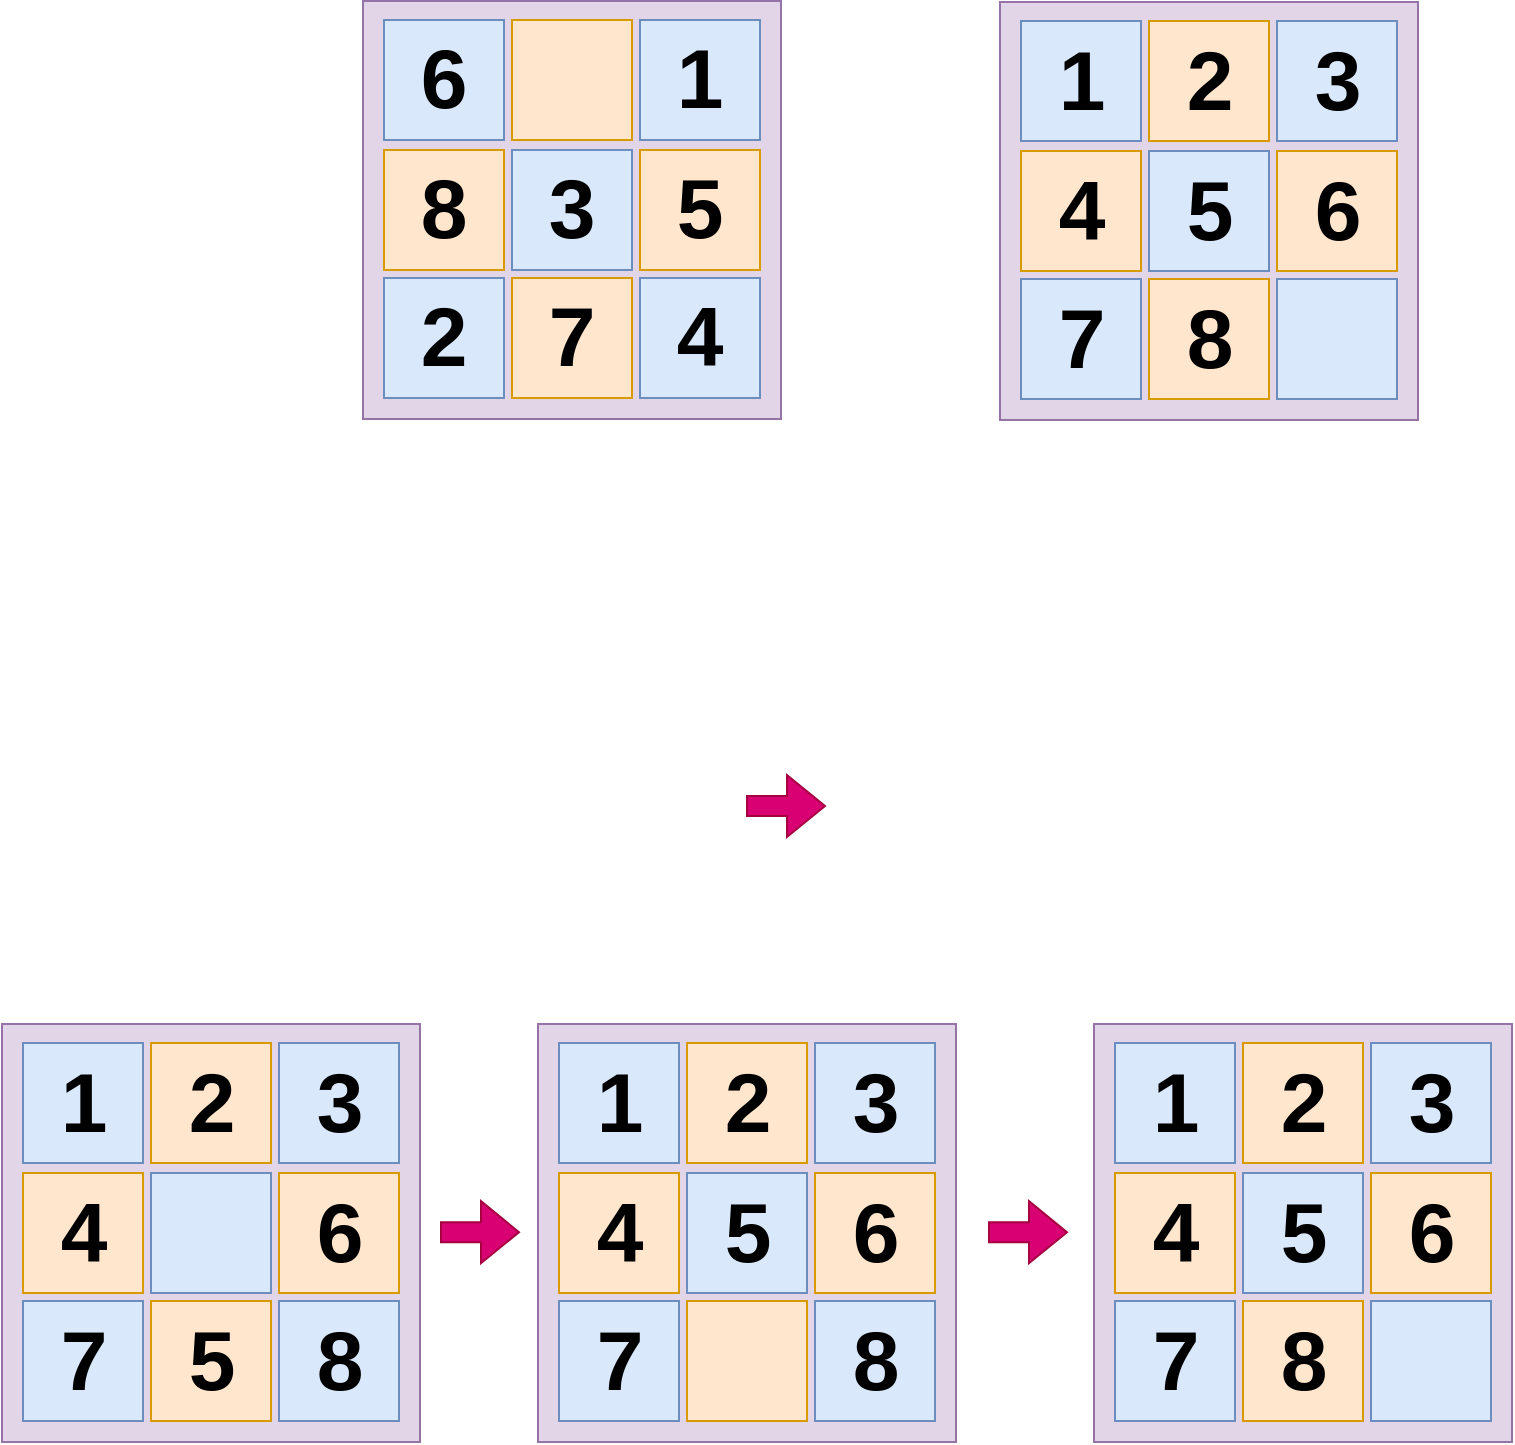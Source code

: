 <mxfile version="19.0.2" type="device"><diagram id="Quh1N8-jULLtkvHLcnSK" name="Page-1"><mxGraphModel dx="969" dy="2071" grid="0" gridSize="10" guides="1" tooltips="1" connect="1" arrows="1" fold="1" page="1" pageScale="1" pageWidth="850" pageHeight="1100" math="0" shadow="0"><root><mxCell id="0"/><mxCell id="1" parent="0"/><mxCell id="Hgjn3_-AGaaRtB-qMPpp-10" value="" style="whiteSpace=wrap;html=1;aspect=fixed;fontSize=42;fillColor=#e1d5e7;strokeColor=#9673a6;" parent="1" vertex="1"><mxGeometry x="208.5" y="148.5" width="209" height="209" as="geometry"/></mxCell><mxCell id="Hgjn3_-AGaaRtB-qMPpp-1" value="&lt;font size=&quot;1&quot; style=&quot;&quot;&gt;&lt;b style=&quot;font-size: 42px;&quot;&gt;6&lt;/b&gt;&lt;/font&gt;" style="rounded=0;whiteSpace=wrap;html=1;fillColor=#dae8fc;strokeColor=#6c8ebf;" parent="1" vertex="1"><mxGeometry x="219" y="158" width="60" height="60" as="geometry"/></mxCell><mxCell id="Hgjn3_-AGaaRtB-qMPpp-2" value="" style="rounded=0;whiteSpace=wrap;html=1;fillColor=#ffe6cc;strokeColor=#d79b00;" parent="1" vertex="1"><mxGeometry x="283" y="158" width="60" height="60" as="geometry"/></mxCell><mxCell id="Hgjn3_-AGaaRtB-qMPpp-3" value="&lt;b style=&quot;font-size: 42px;&quot;&gt;1&lt;/b&gt;" style="rounded=0;whiteSpace=wrap;html=1;fillColor=#dae8fc;strokeColor=#6c8ebf;" parent="1" vertex="1"><mxGeometry x="347" y="158" width="60" height="60" as="geometry"/></mxCell><mxCell id="Hgjn3_-AGaaRtB-qMPpp-4" value="&lt;b style=&quot;font-size: 42px;&quot;&gt;8&lt;/b&gt;" style="rounded=0;whiteSpace=wrap;html=1;fillColor=#ffe6cc;strokeColor=#d79b00;" parent="1" vertex="1"><mxGeometry x="219" y="223" width="60" height="60" as="geometry"/></mxCell><mxCell id="Hgjn3_-AGaaRtB-qMPpp-5" value="&lt;b style=&quot;font-size: 42px;&quot;&gt;3&lt;/b&gt;" style="rounded=0;whiteSpace=wrap;html=1;fillColor=#dae8fc;strokeColor=#6c8ebf;" parent="1" vertex="1"><mxGeometry x="283" y="223" width="60" height="60" as="geometry"/></mxCell><mxCell id="Hgjn3_-AGaaRtB-qMPpp-6" value="&lt;b style=&quot;font-size: 42px;&quot;&gt;5&lt;/b&gt;" style="rounded=0;whiteSpace=wrap;html=1;fillColor=#ffe6cc;strokeColor=#d79b00;" parent="1" vertex="1"><mxGeometry x="347" y="223" width="60" height="60" as="geometry"/></mxCell><mxCell id="Hgjn3_-AGaaRtB-qMPpp-7" value="&lt;b style=&quot;font-size: 42px;&quot;&gt;2&lt;/b&gt;" style="rounded=0;whiteSpace=wrap;html=1;fillColor=#dae8fc;strokeColor=#6c8ebf;" parent="1" vertex="1"><mxGeometry x="219" y="287" width="60" height="60" as="geometry"/></mxCell><mxCell id="Hgjn3_-AGaaRtB-qMPpp-8" value="&lt;b style=&quot;font-size: 42px;&quot;&gt;7&lt;/b&gt;" style="rounded=0;whiteSpace=wrap;html=1;fillColor=#ffe6cc;strokeColor=#d79b00;" parent="1" vertex="1"><mxGeometry x="283" y="287" width="60" height="60" as="geometry"/></mxCell><mxCell id="Hgjn3_-AGaaRtB-qMPpp-9" value="&lt;b style=&quot;font-size: 42px;&quot;&gt;4&lt;/b&gt;" style="rounded=0;whiteSpace=wrap;html=1;fillColor=#dae8fc;strokeColor=#6c8ebf;" parent="1" vertex="1"><mxGeometry x="347" y="287" width="60" height="60" as="geometry"/></mxCell><mxCell id="Hgjn3_-AGaaRtB-qMPpp-22" value="" style="group" parent="1" vertex="1" connectable="0"><mxGeometry x="527" y="149" width="209" height="209" as="geometry"/></mxCell><mxCell id="Hgjn3_-AGaaRtB-qMPpp-11" value="" style="whiteSpace=wrap;html=1;aspect=fixed;fontSize=42;fillColor=#e1d5e7;strokeColor=#9673a6;" parent="Hgjn3_-AGaaRtB-qMPpp-22" vertex="1"><mxGeometry width="209" height="209" as="geometry"/></mxCell><mxCell id="Hgjn3_-AGaaRtB-qMPpp-12" value="&lt;font size=&quot;1&quot; style=&quot;&quot;&gt;&lt;b style=&quot;font-size: 42px;&quot;&gt;1&lt;/b&gt;&lt;/font&gt;" style="rounded=0;whiteSpace=wrap;html=1;fillColor=#dae8fc;strokeColor=#6c8ebf;" parent="Hgjn3_-AGaaRtB-qMPpp-22" vertex="1"><mxGeometry x="10.5" y="9.5" width="60" height="60" as="geometry"/></mxCell><mxCell id="Hgjn3_-AGaaRtB-qMPpp-13" value="&lt;b style=&quot;font-size: 42px;&quot;&gt;2&lt;/b&gt;" style="rounded=0;whiteSpace=wrap;html=1;fillColor=#ffe6cc;strokeColor=#d79b00;" parent="Hgjn3_-AGaaRtB-qMPpp-22" vertex="1"><mxGeometry x="74.5" y="9.5" width="60" height="60" as="geometry"/></mxCell><mxCell id="Hgjn3_-AGaaRtB-qMPpp-14" value="&lt;b style=&quot;font-size: 42px;&quot;&gt;3&lt;/b&gt;" style="rounded=0;whiteSpace=wrap;html=1;fillColor=#dae8fc;strokeColor=#6c8ebf;" parent="Hgjn3_-AGaaRtB-qMPpp-22" vertex="1"><mxGeometry x="138.5" y="9.5" width="60" height="60" as="geometry"/></mxCell><mxCell id="Hgjn3_-AGaaRtB-qMPpp-15" value="&lt;b style=&quot;font-size: 42px;&quot;&gt;4&lt;/b&gt;" style="rounded=0;whiteSpace=wrap;html=1;fillColor=#ffe6cc;strokeColor=#d79b00;" parent="Hgjn3_-AGaaRtB-qMPpp-22" vertex="1"><mxGeometry x="10.5" y="74.5" width="60" height="60" as="geometry"/></mxCell><mxCell id="Hgjn3_-AGaaRtB-qMPpp-16" value="&lt;b style=&quot;font-size: 42px;&quot;&gt;5&lt;/b&gt;" style="rounded=0;whiteSpace=wrap;html=1;fillColor=#dae8fc;strokeColor=#6c8ebf;" parent="Hgjn3_-AGaaRtB-qMPpp-22" vertex="1"><mxGeometry x="74.5" y="74.5" width="60" height="60" as="geometry"/></mxCell><mxCell id="Hgjn3_-AGaaRtB-qMPpp-17" value="&lt;b style=&quot;font-size: 42px;&quot;&gt;6&lt;/b&gt;" style="rounded=0;whiteSpace=wrap;html=1;fillColor=#ffe6cc;strokeColor=#d79b00;" parent="Hgjn3_-AGaaRtB-qMPpp-22" vertex="1"><mxGeometry x="138.5" y="74.5" width="60" height="60" as="geometry"/></mxCell><mxCell id="Hgjn3_-AGaaRtB-qMPpp-18" value="&lt;b style=&quot;font-size: 42px;&quot;&gt;7&lt;/b&gt;" style="rounded=0;whiteSpace=wrap;html=1;fillColor=#dae8fc;strokeColor=#6c8ebf;" parent="Hgjn3_-AGaaRtB-qMPpp-22" vertex="1"><mxGeometry x="10.5" y="138.5" width="60" height="60" as="geometry"/></mxCell><mxCell id="Hgjn3_-AGaaRtB-qMPpp-19" value="&lt;b style=&quot;font-size: 42px;&quot;&gt;8&lt;/b&gt;" style="rounded=0;whiteSpace=wrap;html=1;fillColor=#ffe6cc;strokeColor=#d79b00;" parent="Hgjn3_-AGaaRtB-qMPpp-22" vertex="1"><mxGeometry x="74.5" y="138.5" width="60" height="60" as="geometry"/></mxCell><mxCell id="Hgjn3_-AGaaRtB-qMPpp-20" value="" style="rounded=0;whiteSpace=wrap;html=1;fillColor=#dae8fc;strokeColor=#6c8ebf;" parent="Hgjn3_-AGaaRtB-qMPpp-22" vertex="1"><mxGeometry x="138.5" y="138.5" width="60" height="60" as="geometry"/></mxCell><mxCell id="PRWyckUb6YEFvUn5cv6j-1" value="" style="group" vertex="1" connectable="0" parent="1"><mxGeometry x="28" y="660" width="209" height="209" as="geometry"/></mxCell><mxCell id="PRWyckUb6YEFvUn5cv6j-2" value="" style="whiteSpace=wrap;html=1;aspect=fixed;fontSize=42;fillColor=#e1d5e7;strokeColor=#9673a6;" vertex="1" parent="PRWyckUb6YEFvUn5cv6j-1"><mxGeometry width="209" height="209" as="geometry"/></mxCell><mxCell id="PRWyckUb6YEFvUn5cv6j-3" value="&lt;font size=&quot;1&quot; style=&quot;&quot;&gt;&lt;b style=&quot;font-size: 42px;&quot;&gt;1&lt;/b&gt;&lt;/font&gt;" style="rounded=0;whiteSpace=wrap;html=1;fillColor=#dae8fc;strokeColor=#6c8ebf;" vertex="1" parent="PRWyckUb6YEFvUn5cv6j-1"><mxGeometry x="10.5" y="9.5" width="60" height="60" as="geometry"/></mxCell><mxCell id="PRWyckUb6YEFvUn5cv6j-4" value="&lt;b style=&quot;font-size: 42px;&quot;&gt;2&lt;/b&gt;" style="rounded=0;whiteSpace=wrap;html=1;fillColor=#ffe6cc;strokeColor=#d79b00;" vertex="1" parent="PRWyckUb6YEFvUn5cv6j-1"><mxGeometry x="74.5" y="9.5" width="60" height="60" as="geometry"/></mxCell><mxCell id="PRWyckUb6YEFvUn5cv6j-5" value="&lt;b style=&quot;font-size: 42px;&quot;&gt;3&lt;/b&gt;" style="rounded=0;whiteSpace=wrap;html=1;fillColor=#dae8fc;strokeColor=#6c8ebf;" vertex="1" parent="PRWyckUb6YEFvUn5cv6j-1"><mxGeometry x="138.5" y="9.5" width="60" height="60" as="geometry"/></mxCell><mxCell id="PRWyckUb6YEFvUn5cv6j-6" value="&lt;b style=&quot;font-size: 42px;&quot;&gt;4&lt;/b&gt;" style="rounded=0;whiteSpace=wrap;html=1;fillColor=#ffe6cc;strokeColor=#d79b00;" vertex="1" parent="PRWyckUb6YEFvUn5cv6j-1"><mxGeometry x="10.5" y="74.5" width="60" height="60" as="geometry"/></mxCell><mxCell id="PRWyckUb6YEFvUn5cv6j-7" value="" style="rounded=0;whiteSpace=wrap;html=1;fillColor=#dae8fc;strokeColor=#6c8ebf;" vertex="1" parent="PRWyckUb6YEFvUn5cv6j-1"><mxGeometry x="74.5" y="74.5" width="60" height="60" as="geometry"/></mxCell><mxCell id="PRWyckUb6YEFvUn5cv6j-8" value="&lt;b style=&quot;font-size: 42px;&quot;&gt;6&lt;/b&gt;" style="rounded=0;whiteSpace=wrap;html=1;fillColor=#ffe6cc;strokeColor=#d79b00;" vertex="1" parent="PRWyckUb6YEFvUn5cv6j-1"><mxGeometry x="138.5" y="74.5" width="60" height="60" as="geometry"/></mxCell><mxCell id="PRWyckUb6YEFvUn5cv6j-9" value="&lt;b style=&quot;font-size: 42px;&quot;&gt;7&lt;/b&gt;" style="rounded=0;whiteSpace=wrap;html=1;fillColor=#dae8fc;strokeColor=#6c8ebf;" vertex="1" parent="PRWyckUb6YEFvUn5cv6j-1"><mxGeometry x="10.5" y="138.5" width="60" height="60" as="geometry"/></mxCell><mxCell id="PRWyckUb6YEFvUn5cv6j-10" value="&lt;b style=&quot;font-size: 42px;&quot;&gt;5&lt;/b&gt;" style="rounded=0;whiteSpace=wrap;html=1;fillColor=#ffe6cc;strokeColor=#d79b00;" vertex="1" parent="PRWyckUb6YEFvUn5cv6j-1"><mxGeometry x="74.5" y="138.5" width="60" height="60" as="geometry"/></mxCell><mxCell id="PRWyckUb6YEFvUn5cv6j-11" value="&lt;b style=&quot;font-size: 42px;&quot;&gt;8&lt;/b&gt;" style="rounded=0;whiteSpace=wrap;html=1;fillColor=#dae8fc;strokeColor=#6c8ebf;" vertex="1" parent="PRWyckUb6YEFvUn5cv6j-1"><mxGeometry x="138.5" y="138.5" width="60" height="60" as="geometry"/></mxCell><mxCell id="PRWyckUb6YEFvUn5cv6j-12" value="" style="group" vertex="1" connectable="0" parent="1"><mxGeometry x="296" y="660" width="209" height="209" as="geometry"/></mxCell><mxCell id="PRWyckUb6YEFvUn5cv6j-13" value="" style="whiteSpace=wrap;html=1;aspect=fixed;fontSize=42;fillColor=#e1d5e7;strokeColor=#9673a6;" vertex="1" parent="PRWyckUb6YEFvUn5cv6j-12"><mxGeometry width="209" height="209" as="geometry"/></mxCell><mxCell id="PRWyckUb6YEFvUn5cv6j-14" value="&lt;font size=&quot;1&quot; style=&quot;&quot;&gt;&lt;b style=&quot;font-size: 42px;&quot;&gt;1&lt;/b&gt;&lt;/font&gt;" style="rounded=0;whiteSpace=wrap;html=1;fillColor=#dae8fc;strokeColor=#6c8ebf;" vertex="1" parent="PRWyckUb6YEFvUn5cv6j-12"><mxGeometry x="10.5" y="9.5" width="60" height="60" as="geometry"/></mxCell><mxCell id="PRWyckUb6YEFvUn5cv6j-15" value="&lt;b style=&quot;font-size: 42px;&quot;&gt;2&lt;/b&gt;" style="rounded=0;whiteSpace=wrap;html=1;fillColor=#ffe6cc;strokeColor=#d79b00;" vertex="1" parent="PRWyckUb6YEFvUn5cv6j-12"><mxGeometry x="74.5" y="9.5" width="60" height="60" as="geometry"/></mxCell><mxCell id="PRWyckUb6YEFvUn5cv6j-16" value="&lt;b style=&quot;font-size: 42px;&quot;&gt;3&lt;/b&gt;" style="rounded=0;whiteSpace=wrap;html=1;fillColor=#dae8fc;strokeColor=#6c8ebf;" vertex="1" parent="PRWyckUb6YEFvUn5cv6j-12"><mxGeometry x="138.5" y="9.5" width="60" height="60" as="geometry"/></mxCell><mxCell id="PRWyckUb6YEFvUn5cv6j-17" value="&lt;b style=&quot;font-size: 42px;&quot;&gt;4&lt;/b&gt;" style="rounded=0;whiteSpace=wrap;html=1;fillColor=#ffe6cc;strokeColor=#d79b00;" vertex="1" parent="PRWyckUb6YEFvUn5cv6j-12"><mxGeometry x="10.5" y="74.5" width="60" height="60" as="geometry"/></mxCell><mxCell id="PRWyckUb6YEFvUn5cv6j-18" value="&lt;b style=&quot;font-size: 42px;&quot;&gt;5&lt;/b&gt;" style="rounded=0;whiteSpace=wrap;html=1;fillColor=#dae8fc;strokeColor=#6c8ebf;" vertex="1" parent="PRWyckUb6YEFvUn5cv6j-12"><mxGeometry x="74.5" y="74.5" width="60" height="60" as="geometry"/></mxCell><mxCell id="PRWyckUb6YEFvUn5cv6j-19" value="&lt;b style=&quot;font-size: 42px;&quot;&gt;6&lt;/b&gt;" style="rounded=0;whiteSpace=wrap;html=1;fillColor=#ffe6cc;strokeColor=#d79b00;" vertex="1" parent="PRWyckUb6YEFvUn5cv6j-12"><mxGeometry x="138.5" y="74.5" width="60" height="60" as="geometry"/></mxCell><mxCell id="PRWyckUb6YEFvUn5cv6j-20" value="&lt;b style=&quot;font-size: 42px;&quot;&gt;7&lt;/b&gt;" style="rounded=0;whiteSpace=wrap;html=1;fillColor=#dae8fc;strokeColor=#6c8ebf;" vertex="1" parent="PRWyckUb6YEFvUn5cv6j-12"><mxGeometry x="10.5" y="138.5" width="60" height="60" as="geometry"/></mxCell><mxCell id="PRWyckUb6YEFvUn5cv6j-21" value="" style="rounded=0;whiteSpace=wrap;html=1;fillColor=#ffe6cc;strokeColor=#d79b00;" vertex="1" parent="PRWyckUb6YEFvUn5cv6j-12"><mxGeometry x="74.5" y="138.5" width="60" height="60" as="geometry"/></mxCell><mxCell id="PRWyckUb6YEFvUn5cv6j-22" value="&lt;b style=&quot;font-size: 42px;&quot;&gt;8&lt;/b&gt;" style="rounded=0;whiteSpace=wrap;html=1;fillColor=#dae8fc;strokeColor=#6c8ebf;" vertex="1" parent="PRWyckUb6YEFvUn5cv6j-12"><mxGeometry x="138.5" y="138.5" width="60" height="60" as="geometry"/></mxCell><mxCell id="PRWyckUb6YEFvUn5cv6j-45" value="" style="group" vertex="1" connectable="0" parent="1"><mxGeometry x="574" y="660" width="209" height="209" as="geometry"/></mxCell><mxCell id="PRWyckUb6YEFvUn5cv6j-46" value="" style="whiteSpace=wrap;html=1;aspect=fixed;fontSize=42;fillColor=#e1d5e7;strokeColor=#9673a6;" vertex="1" parent="PRWyckUb6YEFvUn5cv6j-45"><mxGeometry width="209" height="209" as="geometry"/></mxCell><mxCell id="PRWyckUb6YEFvUn5cv6j-47" value="&lt;font size=&quot;1&quot; style=&quot;&quot;&gt;&lt;b style=&quot;font-size: 42px;&quot;&gt;1&lt;/b&gt;&lt;/font&gt;" style="rounded=0;whiteSpace=wrap;html=1;fillColor=#dae8fc;strokeColor=#6c8ebf;" vertex="1" parent="PRWyckUb6YEFvUn5cv6j-45"><mxGeometry x="10.5" y="9.5" width="60" height="60" as="geometry"/></mxCell><mxCell id="PRWyckUb6YEFvUn5cv6j-48" value="&lt;b style=&quot;font-size: 42px;&quot;&gt;2&lt;/b&gt;" style="rounded=0;whiteSpace=wrap;html=1;fillColor=#ffe6cc;strokeColor=#d79b00;" vertex="1" parent="PRWyckUb6YEFvUn5cv6j-45"><mxGeometry x="74.5" y="9.5" width="60" height="60" as="geometry"/></mxCell><mxCell id="PRWyckUb6YEFvUn5cv6j-49" value="&lt;b style=&quot;font-size: 42px;&quot;&gt;3&lt;/b&gt;" style="rounded=0;whiteSpace=wrap;html=1;fillColor=#dae8fc;strokeColor=#6c8ebf;" vertex="1" parent="PRWyckUb6YEFvUn5cv6j-45"><mxGeometry x="138.5" y="9.5" width="60" height="60" as="geometry"/></mxCell><mxCell id="PRWyckUb6YEFvUn5cv6j-50" value="&lt;b style=&quot;font-size: 42px;&quot;&gt;4&lt;/b&gt;" style="rounded=0;whiteSpace=wrap;html=1;fillColor=#ffe6cc;strokeColor=#d79b00;" vertex="1" parent="PRWyckUb6YEFvUn5cv6j-45"><mxGeometry x="10.5" y="74.5" width="60" height="60" as="geometry"/></mxCell><mxCell id="PRWyckUb6YEFvUn5cv6j-51" value="&lt;b style=&quot;font-size: 42px;&quot;&gt;5&lt;/b&gt;" style="rounded=0;whiteSpace=wrap;html=1;fillColor=#dae8fc;strokeColor=#6c8ebf;" vertex="1" parent="PRWyckUb6YEFvUn5cv6j-45"><mxGeometry x="74.5" y="74.5" width="60" height="60" as="geometry"/></mxCell><mxCell id="PRWyckUb6YEFvUn5cv6j-52" value="&lt;b style=&quot;font-size: 42px;&quot;&gt;6&lt;/b&gt;" style="rounded=0;whiteSpace=wrap;html=1;fillColor=#ffe6cc;strokeColor=#d79b00;" vertex="1" parent="PRWyckUb6YEFvUn5cv6j-45"><mxGeometry x="138.5" y="74.5" width="60" height="60" as="geometry"/></mxCell><mxCell id="PRWyckUb6YEFvUn5cv6j-53" value="&lt;b style=&quot;font-size: 42px;&quot;&gt;7&lt;/b&gt;" style="rounded=0;whiteSpace=wrap;html=1;fillColor=#dae8fc;strokeColor=#6c8ebf;" vertex="1" parent="PRWyckUb6YEFvUn5cv6j-45"><mxGeometry x="10.5" y="138.5" width="60" height="60" as="geometry"/></mxCell><mxCell id="PRWyckUb6YEFvUn5cv6j-54" value="&lt;b style=&quot;font-size: 42px;&quot;&gt;8&lt;/b&gt;" style="rounded=0;whiteSpace=wrap;html=1;fillColor=#ffe6cc;strokeColor=#d79b00;" vertex="1" parent="PRWyckUb6YEFvUn5cv6j-45"><mxGeometry x="74.5" y="138.5" width="60" height="60" as="geometry"/></mxCell><mxCell id="PRWyckUb6YEFvUn5cv6j-55" value="" style="rounded=0;whiteSpace=wrap;html=1;fillColor=#dae8fc;strokeColor=#6c8ebf;" vertex="1" parent="PRWyckUb6YEFvUn5cv6j-45"><mxGeometry x="138.5" y="138.5" width="60" height="60" as="geometry"/></mxCell><mxCell id="PRWyckUb6YEFvUn5cv6j-60" value="" style="shape=flexArrow;endArrow=classic;html=1;rounded=0;fillColor=#d80073;strokeColor=#A50040;" edge="1" parent="1"><mxGeometry width="50" height="50" relative="1" as="geometry"><mxPoint x="400" y="551" as="sourcePoint"/><mxPoint x="440" y="551" as="targetPoint"/></mxGeometry></mxCell><mxCell id="PRWyckUb6YEFvUn5cv6j-61" value="" style="shape=flexArrow;endArrow=classic;html=1;rounded=0;fillColor=#d80073;strokeColor=#A50040;" edge="1" parent="1"><mxGeometry width="50" height="50" relative="1" as="geometry"><mxPoint x="247" y="764.08" as="sourcePoint"/><mxPoint x="287" y="764.08" as="targetPoint"/></mxGeometry></mxCell><mxCell id="PRWyckUb6YEFvUn5cv6j-62" value="" style="shape=flexArrow;endArrow=classic;html=1;rounded=0;fillColor=#d80073;strokeColor=#A50040;" edge="1" parent="1"><mxGeometry width="50" height="50" relative="1" as="geometry"><mxPoint x="521" y="764.08" as="sourcePoint"/><mxPoint x="561" y="764.08" as="targetPoint"/></mxGeometry></mxCell></root></mxGraphModel></diagram></mxfile>